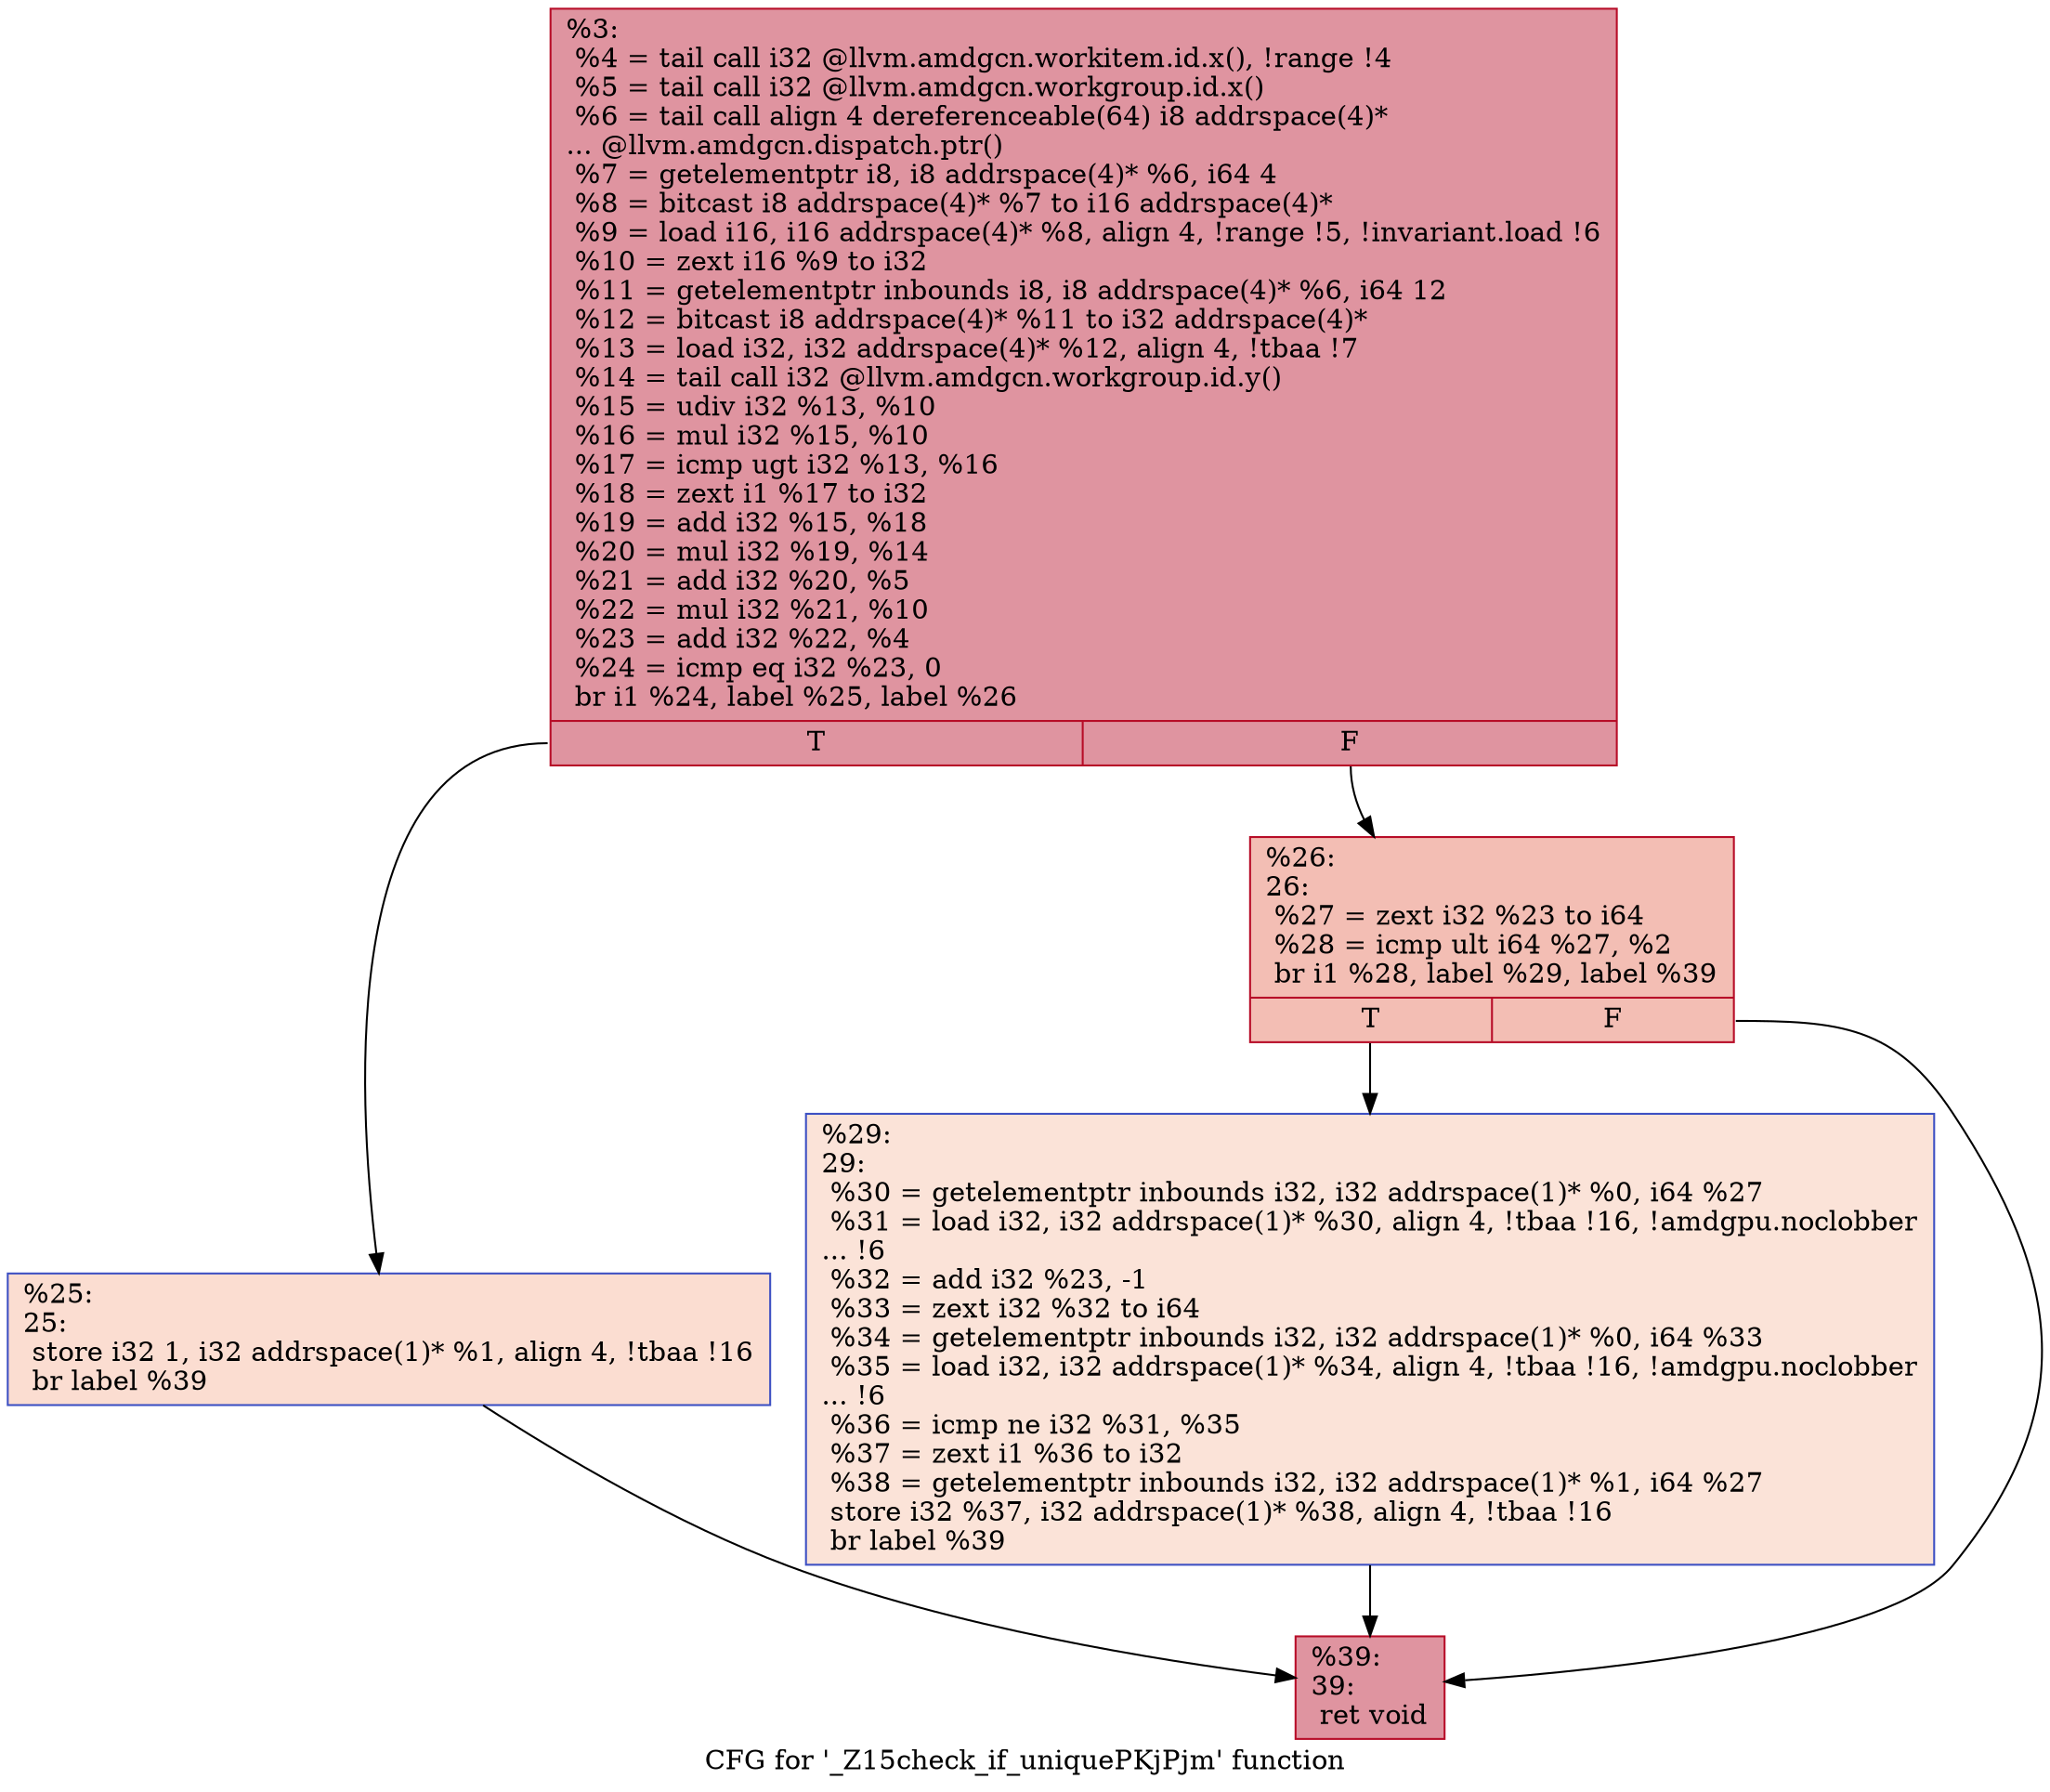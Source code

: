 digraph "CFG for '_Z15check_if_uniquePKjPjm' function" {
	label="CFG for '_Z15check_if_uniquePKjPjm' function";

	Node0x4ead600 [shape=record,color="#b70d28ff", style=filled, fillcolor="#b70d2870",label="{%3:\l  %4 = tail call i32 @llvm.amdgcn.workitem.id.x(), !range !4\l  %5 = tail call i32 @llvm.amdgcn.workgroup.id.x()\l  %6 = tail call align 4 dereferenceable(64) i8 addrspace(4)*\l... @llvm.amdgcn.dispatch.ptr()\l  %7 = getelementptr i8, i8 addrspace(4)* %6, i64 4\l  %8 = bitcast i8 addrspace(4)* %7 to i16 addrspace(4)*\l  %9 = load i16, i16 addrspace(4)* %8, align 4, !range !5, !invariant.load !6\l  %10 = zext i16 %9 to i32\l  %11 = getelementptr inbounds i8, i8 addrspace(4)* %6, i64 12\l  %12 = bitcast i8 addrspace(4)* %11 to i32 addrspace(4)*\l  %13 = load i32, i32 addrspace(4)* %12, align 4, !tbaa !7\l  %14 = tail call i32 @llvm.amdgcn.workgroup.id.y()\l  %15 = udiv i32 %13, %10\l  %16 = mul i32 %15, %10\l  %17 = icmp ugt i32 %13, %16\l  %18 = zext i1 %17 to i32\l  %19 = add i32 %15, %18\l  %20 = mul i32 %19, %14\l  %21 = add i32 %20, %5\l  %22 = mul i32 %21, %10\l  %23 = add i32 %22, %4\l  %24 = icmp eq i32 %23, 0\l  br i1 %24, label %25, label %26\l|{<s0>T|<s1>F}}"];
	Node0x4ead600:s0 -> Node0x4eafe20;
	Node0x4ead600:s1 -> Node0x4eafeb0;
	Node0x4eafe20 [shape=record,color="#3d50c3ff", style=filled, fillcolor="#f7b39670",label="{%25:\l25:                                               \l  store i32 1, i32 addrspace(1)* %1, align 4, !tbaa !16\l  br label %39\l}"];
	Node0x4eafe20 -> Node0x4eb0210;
	Node0x4eafeb0 [shape=record,color="#b70d28ff", style=filled, fillcolor="#e36c5570",label="{%26:\l26:                                               \l  %27 = zext i32 %23 to i64\l  %28 = icmp ult i64 %27, %2\l  br i1 %28, label %29, label %39\l|{<s0>T|<s1>F}}"];
	Node0x4eafeb0:s0 -> Node0x4eb0410;
	Node0x4eafeb0:s1 -> Node0x4eb0210;
	Node0x4eb0410 [shape=record,color="#3d50c3ff", style=filled, fillcolor="#f6bfa670",label="{%29:\l29:                                               \l  %30 = getelementptr inbounds i32, i32 addrspace(1)* %0, i64 %27\l  %31 = load i32, i32 addrspace(1)* %30, align 4, !tbaa !16, !amdgpu.noclobber\l... !6\l  %32 = add i32 %23, -1\l  %33 = zext i32 %32 to i64\l  %34 = getelementptr inbounds i32, i32 addrspace(1)* %0, i64 %33\l  %35 = load i32, i32 addrspace(1)* %34, align 4, !tbaa !16, !amdgpu.noclobber\l... !6\l  %36 = icmp ne i32 %31, %35\l  %37 = zext i1 %36 to i32\l  %38 = getelementptr inbounds i32, i32 addrspace(1)* %1, i64 %27\l  store i32 %37, i32 addrspace(1)* %38, align 4, !tbaa !16\l  br label %39\l}"];
	Node0x4eb0410 -> Node0x4eb0210;
	Node0x4eb0210 [shape=record,color="#b70d28ff", style=filled, fillcolor="#b70d2870",label="{%39:\l39:                                               \l  ret void\l}"];
}
